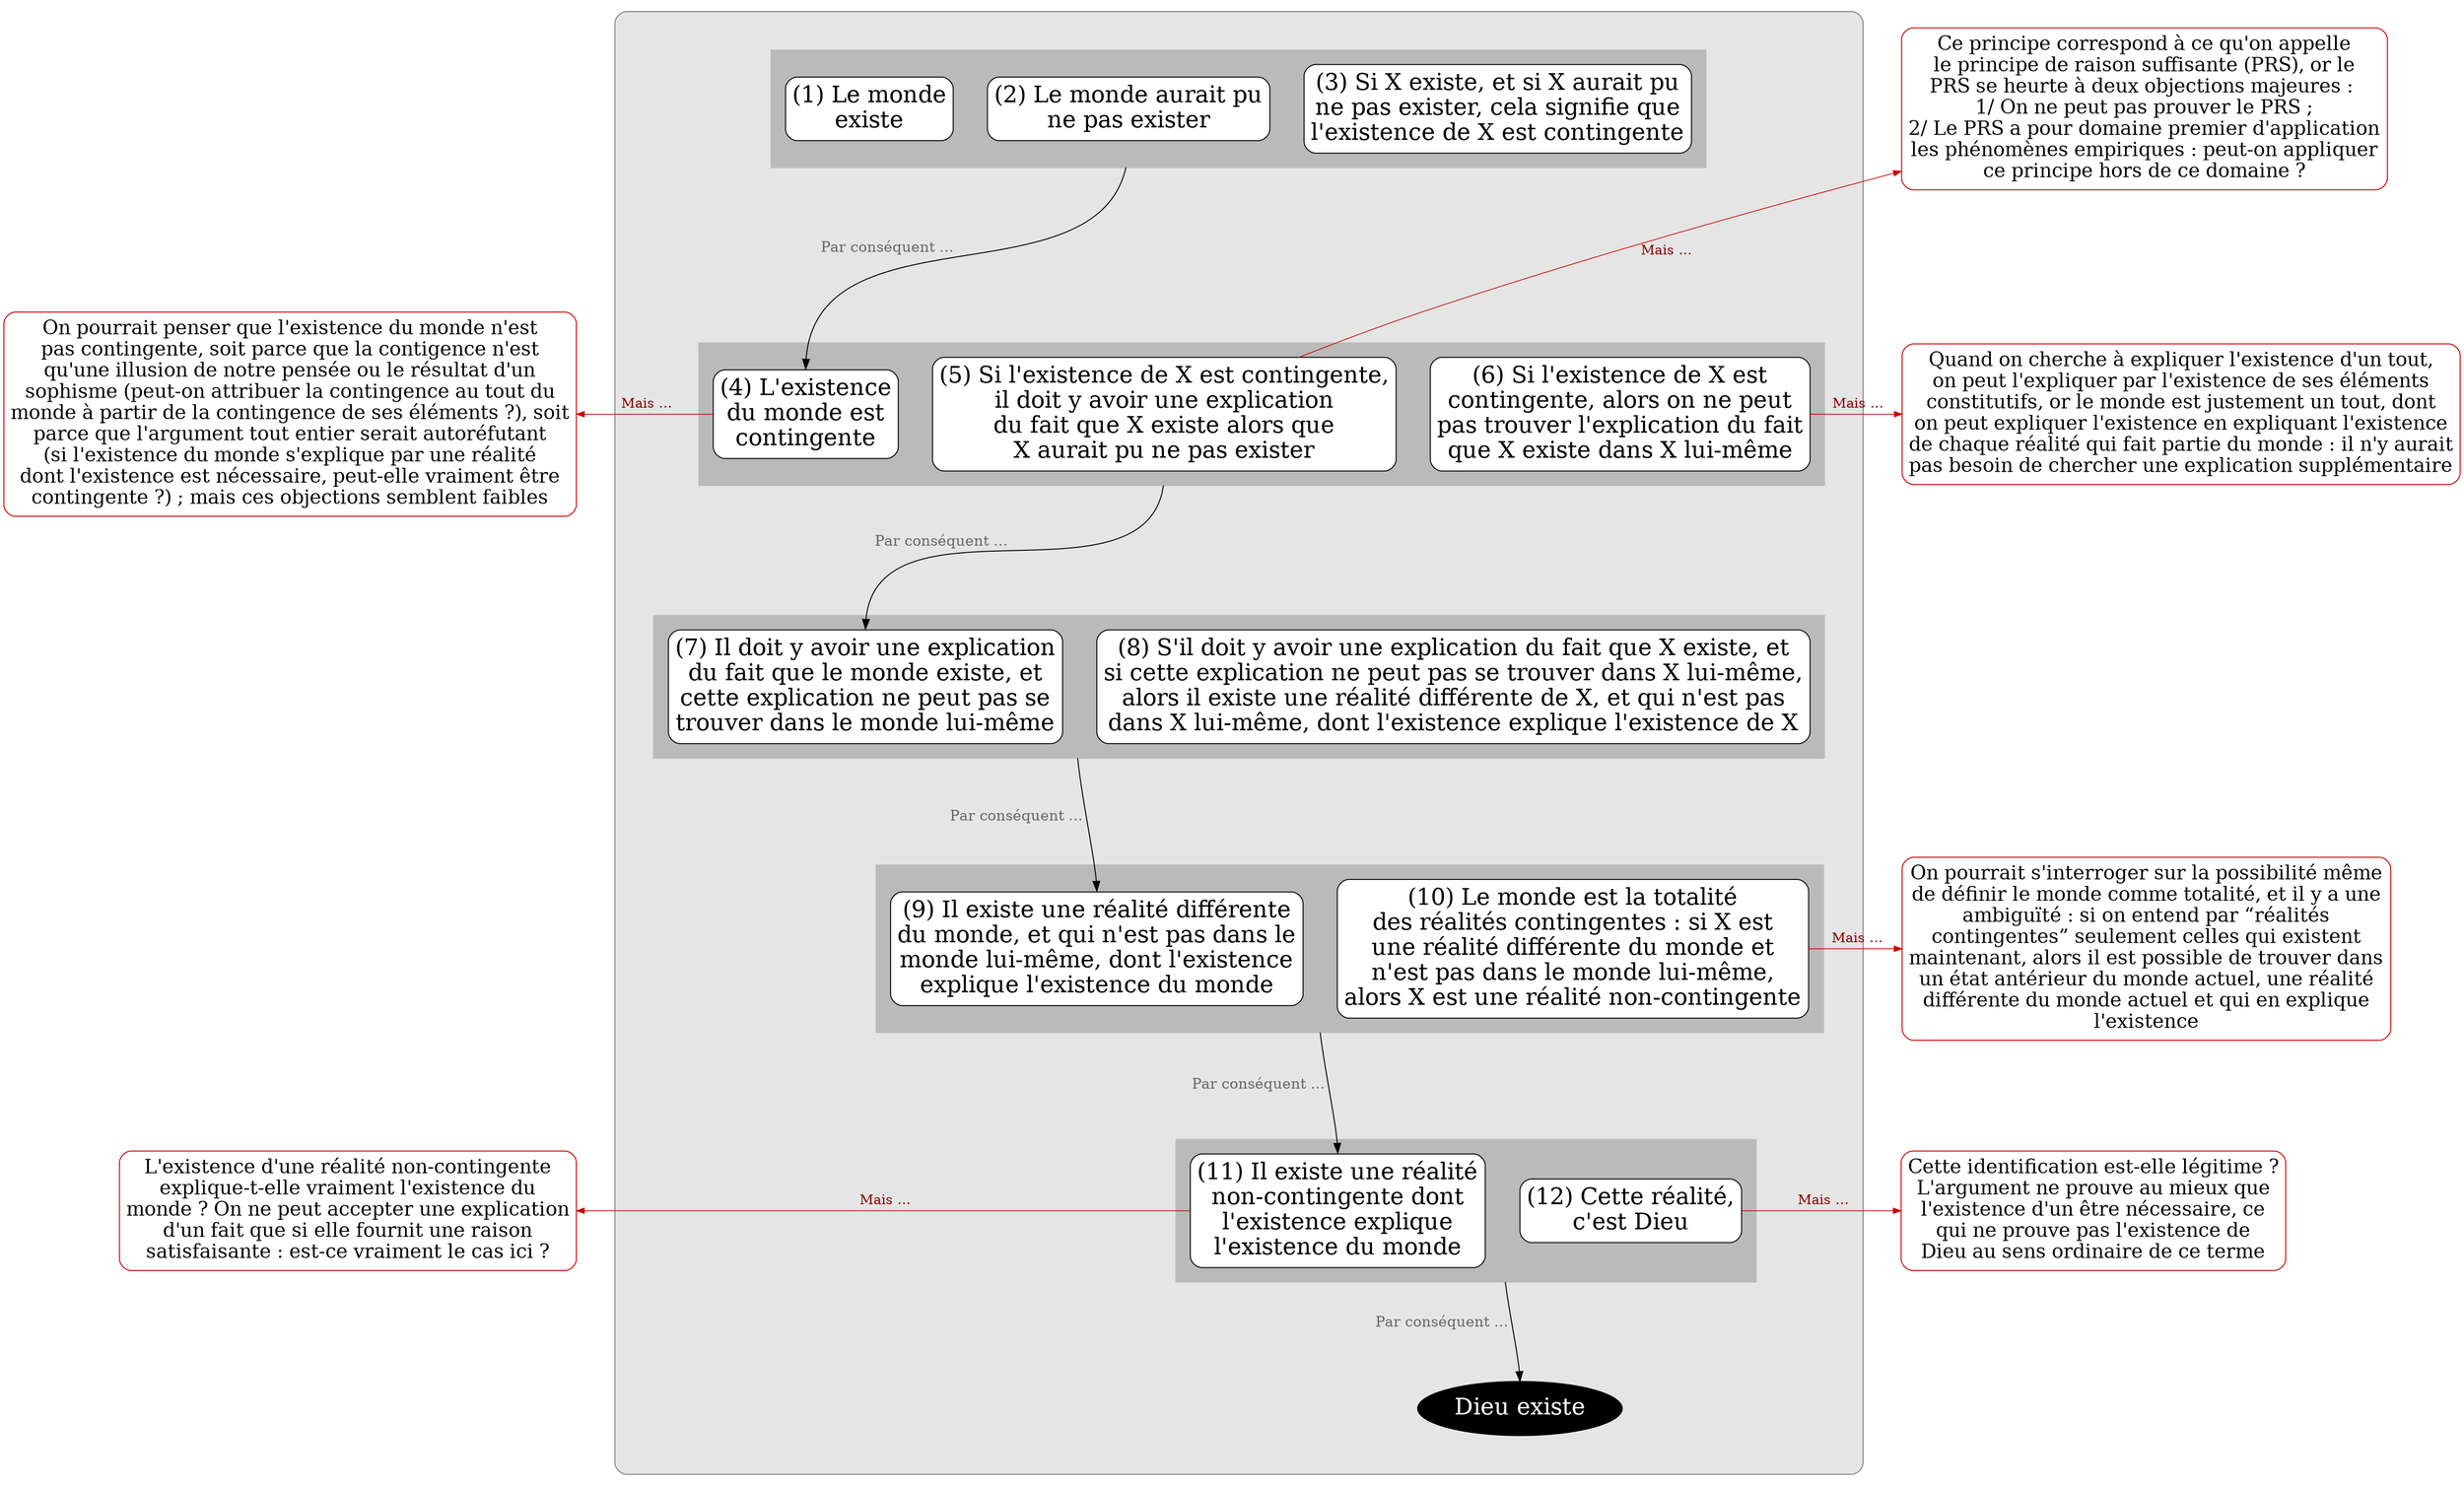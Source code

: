 digraph G {
splines=true
newrank=true
compound=true


node[color=red3, style="rounded, filled", shape="box", fillcolor=white, penwidth=1, fontcolor=black, fontsize=20, margin=0.1]
o1[label="On pourrait penser que l'existence du monde n'est
pas contingente, soit parce que la contigence n'est
qu'une illusion de notre pensée ou le résultat d'un
sophisme (peut-on attribuer la contingence au tout du
monde à partir de la contingence de ses éléments ?), soit
parce que l'argument tout entier serait autoréfutant
(si l'existence du monde s'explique par une réalité
dont l'existence est nécessaire, peut-elle vraiment être
contingente ?) ; mais ces objections semblent faibles"]

o11[label="L'existence d'une réalité non-contingente
explique-t-elle vraiment l'existence du
monde ? On ne peut accepter une explication
d'un fait que si elle fournit une raison
satisfaisante : est-ce vraiment le cas ici ?"]

node[shape=box, fillcolor=white, style="filled,rounded", color=black, fontsize=24, penwidth=1,fontcolor=black, margin=0.1]
edge[minlen=2,color=red3, penwidth=0.8, arrowsize=0.8, label=" Mais …", fontcolor=red4,fontsize=14]
{rank=same;o1->p4[dir=back]}
{rank=same;o11->p11[dir=back]}


subgraph cluster_0 {
bgcolor=grey90
style=rounded
color=grey50
margin=40



node[shape=box, fillcolor=white, style="filled,rounded", color=black]
edge[label="",xlabel="Par conséquent … ",fontcolor=grey40;fontsize=15,minlen=3,color=black,penwidth=1, arrowsize=1]



subgraph cluster_1 {
style="box"
margin=15
bgcolor=grey73
color=grey73

p1[label="(1) Le monde
existe"]
p2[label="(2) Le monde aurait pu
ne pas exister"]
p3[label="(3) Si X existe, et si X aurait pu
ne pas exister, cela signifie que
l'existence de X est contingente"]
}


{rank=same;p1->p2->p3[style=invis,xlabel="",minlen=1]}

//p2:s->p3:n[ltail=cluster_1]
//p2:w->p3:n[ltail=cluster_1]
//p3[label="(3) Lemme 1"]

p2:s->p4:n[ltail=cluster_1]

subgraph cluster_2 {
style="box"
margin=15
bgcolor=grey73
color=grey73

p4[label="(4) L'existence
du monde est
contingente"]

p5[label="(5) Si l'existence de X est contingente,
il doit y avoir une explication
du fait que X existe alors que
X aurait pu ne pas exister"]

p6[label="(6) Si l'existence de X est
contingente, alors on ne peut
pas trouver l'explication du fait
que X existe dans X lui-même"]
}
{rank=same;p4->p5->p6[style=invis,xlabel="",minlen=1]}

p5:s->p7:n[ltail=cluster_2]


subgraph cluster_3 {
style="box"
margin=15
bgcolor=grey73
color=grey73
p7[label="(7) Il doit y avoir une explication
du fait que le monde existe, et
cette explication ne peut pas se
trouver dans le monde lui-même"]

p8[label="(8) S'il doit y avoir une explication du fait que X existe, et
si cette explication ne peut pas se trouver dans X lui-même,
alors il existe une réalité différente de X, et qui n'est pas
dans X lui-même, dont l'existence explique l'existence de X"]
}
{rank=same;p7->p8[style=invis,xlabel="",minlen=1]}

p8:w->p9:n[ltail=cluster_3]


subgraph cluster_4 {
style="box"
margin=15
bgcolor=grey73
color=grey73
p9[label="(9) Il existe une réalité différente
du monde, et qui n'est pas dans le
monde lui-même, dont l'existence
explique l'existence du monde"]
p10[label="(10) Le monde est la totalité
des réalités contingentes : si X est
une réalité différente du monde et
n'est pas dans le monde lui-même,
alors X est une réalité non-contingente"]
}
{rank=same;p9->p10[style=invis,xlabel="",minlen=1]}

p10:w->p11:n[ltail=cluster_4]

subgraph cluster_5 {
style="box"
margin=15
bgcolor=grey73
color=grey73
p11[label="(11) Il existe une réalité
non-contingente dont
l'existence explique
l'existence du monde"]
p12[label="(12) Cette réalité,
c'est Dieu"]
}
{rank=same;p11->p12[style=invis,xlabel="",minlen=1]}

p12:w->C:n[ltail=cluster_5]

C[label="Dieu existe",fillcolor=black, fontcolor=white, color=black, shape=ellipse]


}

node[color=red3, style="rounded, filled", shape="box", fillcolor=white, penwidth=1, fontcolor=black, fontsize=20, margin=0.1]
o5[label="Ce principe correspond à ce qu'on appelle
le principe de raison suffisante (PRS), or le
PRS se heurte à deux objections majeures : 
1/ On ne peut pas prouver le PRS ;
2/ Le PRS a pour domaine premier d'application
les phénomènes empiriques : peut-on appliquer
ce principe hors de ce domaine ?"]
o5->p5[dir=back]
{rank=same;p3->o5[style=invis]}
o6[label="Quand on cherche à expliquer l'existence d'un tout,
on peut l'expliquer par l'existence de ses éléments
constitutifs, or le monde est justement un tout, dont
on peut expliquer l'existence en expliquant l'existence
de chaque réalité qui fait partie du monde : il n'y aurait
pas besoin de chercher une explication supplémentaire"]
{rank=same;p6->o6}

o10[label="On pourrait s'interroger sur la possibilité même
de définir le monde comme totalité, et il y a une
ambiguïté : si on entend par “réalités
contingentes” seulement celles qui existent
maintenant, alors il est possible de trouver dans
un état antérieur du monde actuel, une réalité
différente du monde actuel et qui en explique
l'existence"]
{rank=same;p10->o10}

o12[label="Cette identification est-elle légitime ?
L'argument ne prouve au mieux que
l'existence d'un être nécessaire, ce
qui ne prouve pas l'existence de
Dieu au sens ordinaire de ce terme"]
{rank=same;p12->o12}


}
